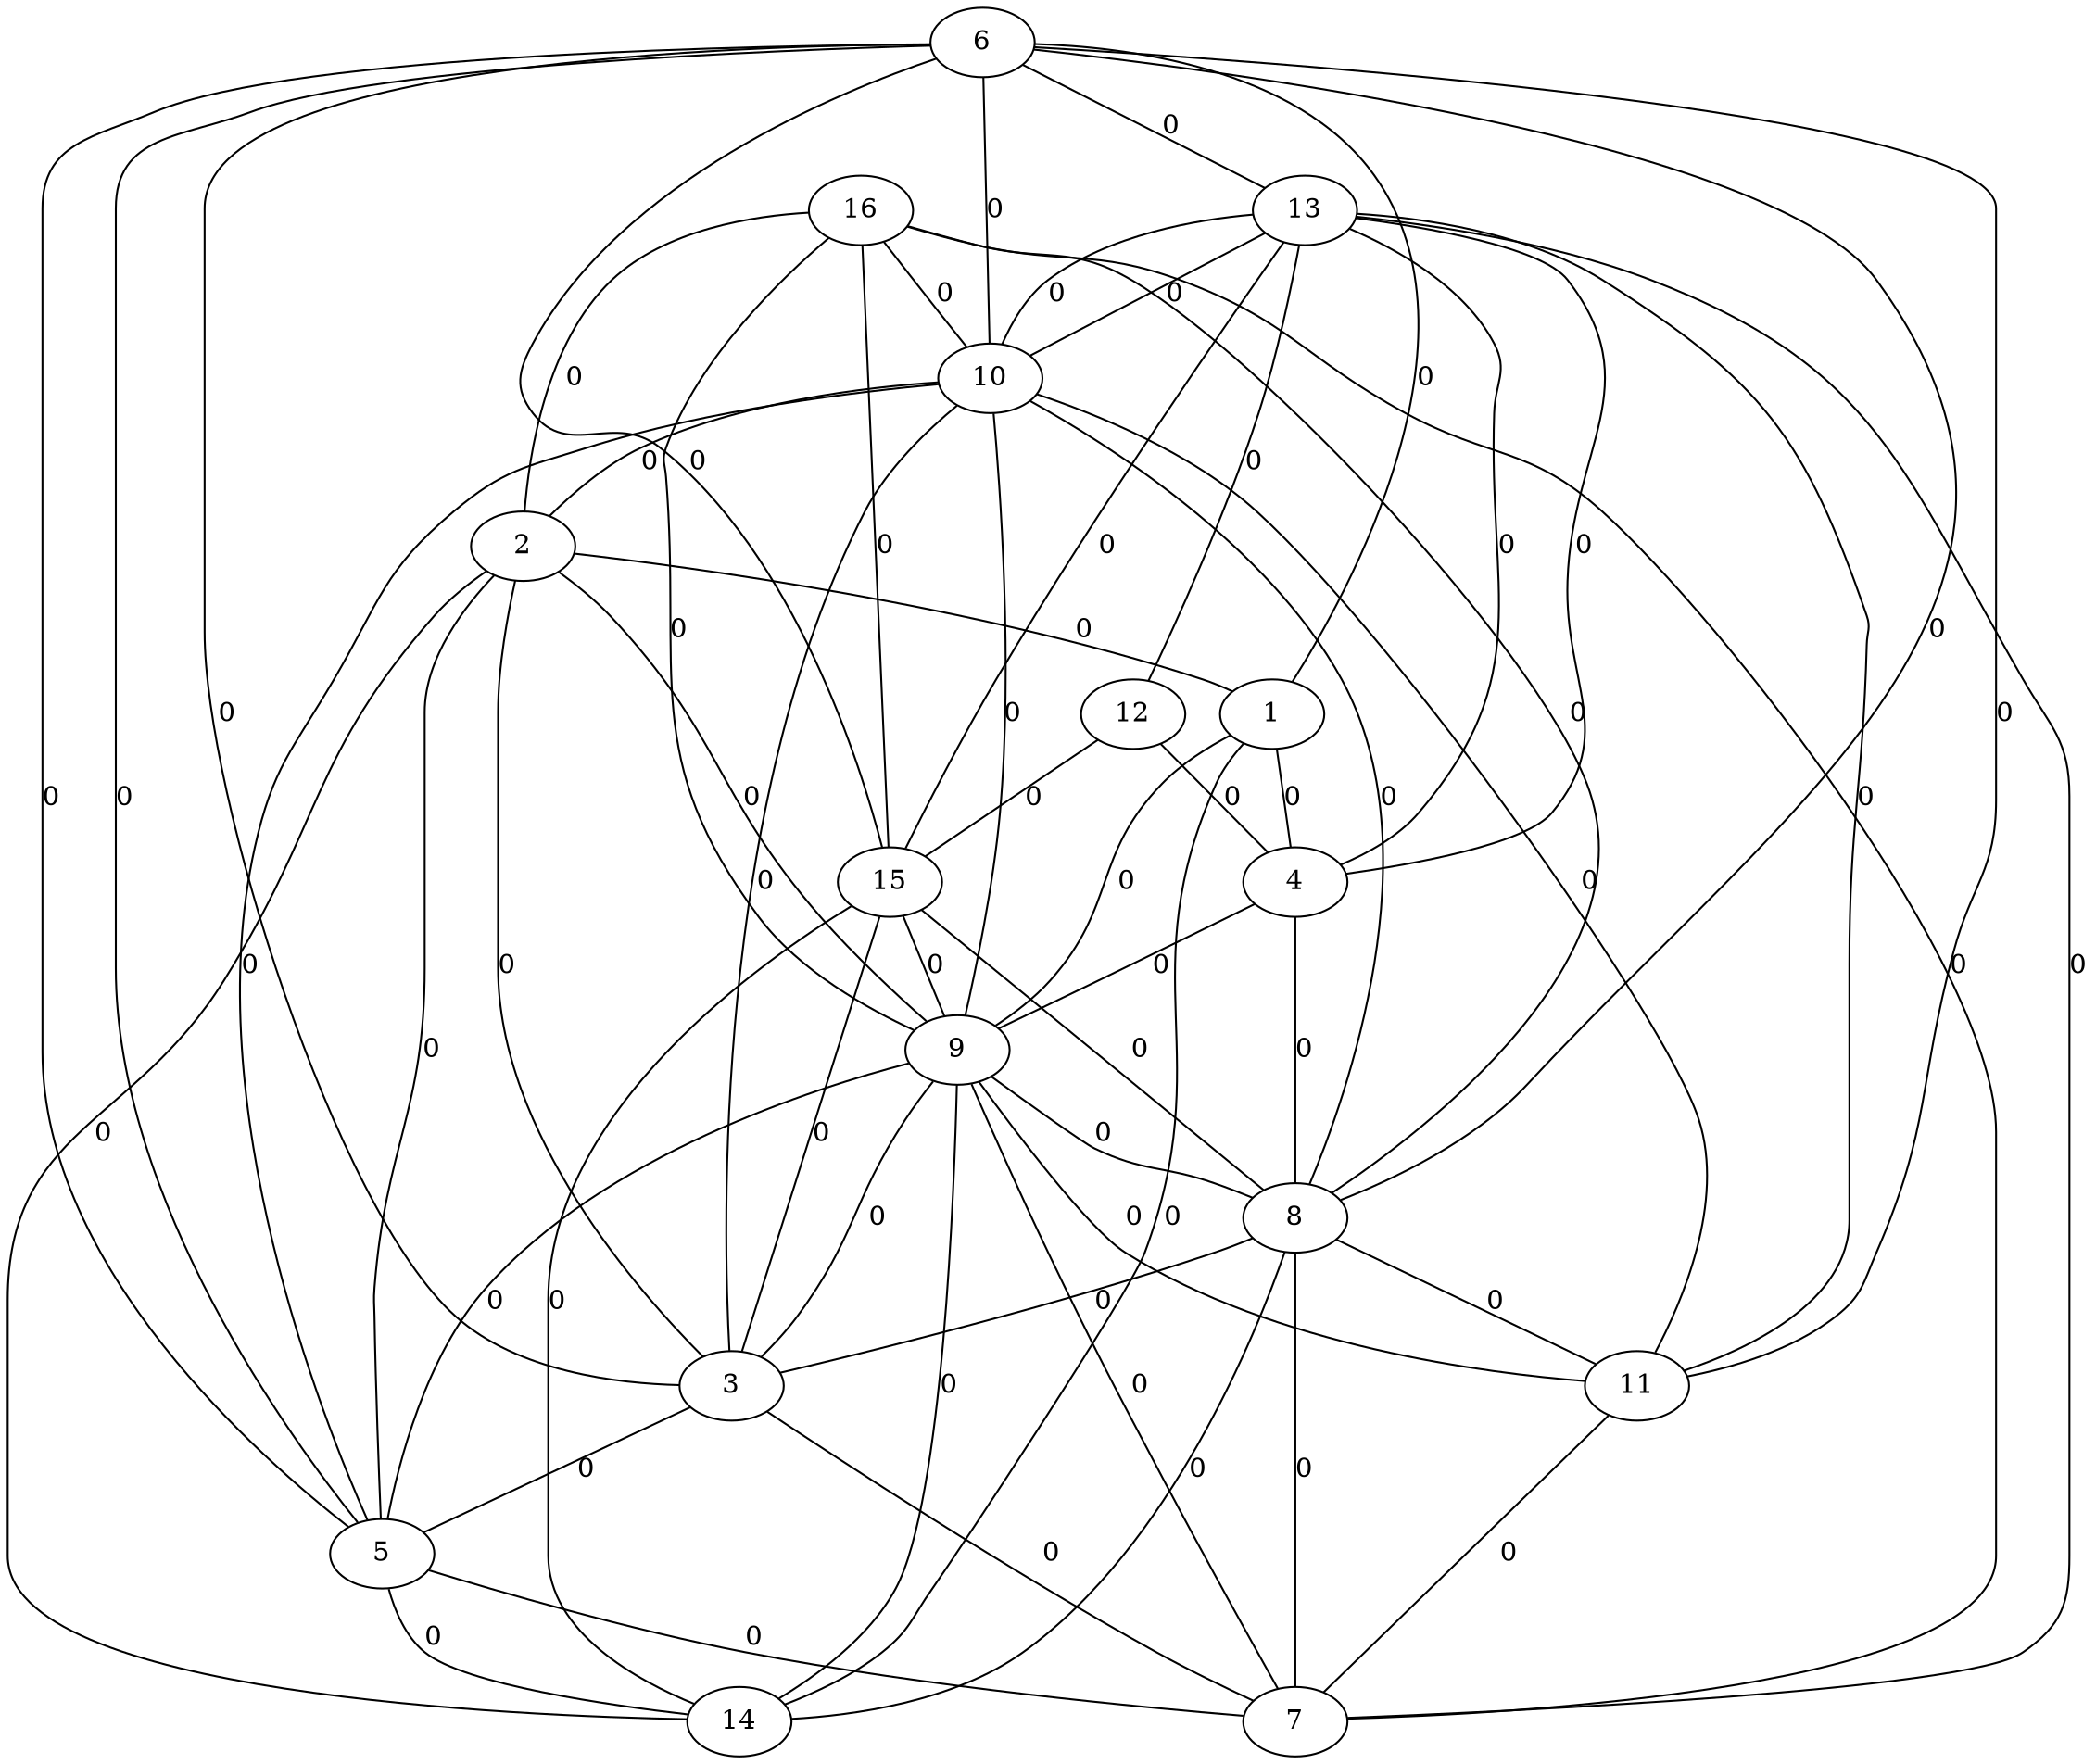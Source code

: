 graph G {
15;
12;
3;
10;
16;
5;
9;
2;
7;
4;
1;
6;
14;
11;
13;
8;
1 -- 4  [label=0];
1 -- 9  [label=0];
1 -- 14  [label=0];
2 -- 1  [label=0];
2 -- 3  [label=0];
2 -- 5  [label=0];
2 -- 9  [label=0];
3 -- 5  [label=0];
4 -- 8  [label=0];
4 -- 9  [label=0];
5 -- 7  [label=0];
5 -- 14  [label=0];
6 -- 1  [label=0];
6 -- 3  [label=0];
6 -- 5  [label=0];
6 -- 8  [label=0];
6 -- 11  [label=0];
6 -- 13  [label=0];
6 -- 15  [label=0];
8 -- 3  [label=0];
8 -- 7  [label=0];
8 -- 11  [label=0];
9 -- 3  [label=0];
9 -- 5  [label=0];
9 -- 8  [label=0];
9 -- 11  [label=0];
10 -- 2  [label=0];
10 -- 3  [label=0];
10 -- 8  [label=0];
10 -- 11  [label=0];
11 -- 7  [label=0];
12 -- 4  [label=0];
12 -- 15  [label=0];
13 -- 4  [label=0];
13 -- 7  [label=0];
13 -- 10  [label=0];
13 -- 11  [label=0];
13 -- 12  [label=0];
13 -- 15  [label=0];
15 -- 3  [label=0];
15 -- 8  [label=0];
15 -- 9  [label=0];
16 -- 2  [label=0];
16 -- 8  [label=0];
16 -- 9  [label=0];
16 -- 10  [label=0];
16 -- 15  [label=0];
6 -- 5  [label=0];
6 -- 10  [label=0];
16 -- 7  [label=0];
13 -- 4  [label=0];
13 -- 10  [label=0];
15 -- 14  [label=0];
10 -- 5  [label=0];
10 -- 9  [label=0];
2 -- 14  [label=0];
9 -- 7  [label=0];
9 -- 14  [label=0];
8 -- 14  [label=0];
3 -- 7  [label=0];
}
